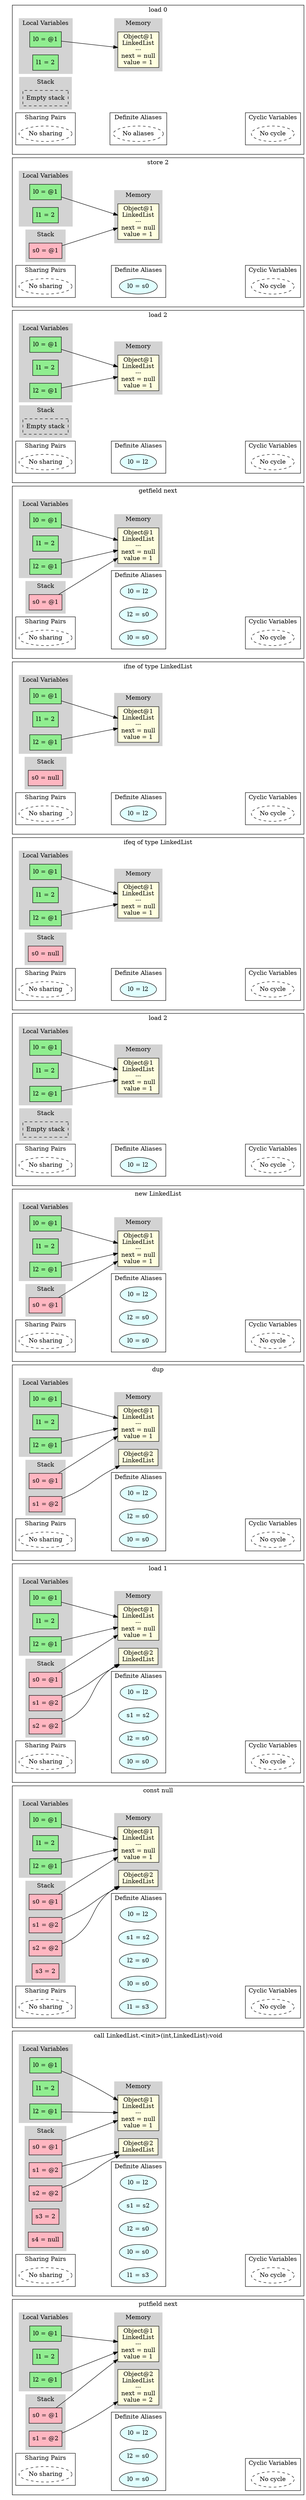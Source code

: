 digraph MemoryGraph {
 node [shape=box, style=filled, fillcolor=lightblue];
 rankdir=LR;

 // Invisible anchor subgraph
 subgraph cluster_anchor {
 style=invis;
 anchor [style=invis, shape=point, width=0, height=0];
 }

 // Starting point for subgraph ordering
 anchor_start [style=invis, shape=point];

 anchor_57148075955076 [style=invis, shape=point];
 anchor_start -> anchor_57148075955076 [style=invis];
 anchor_start = anchor_57148075955076;

 subgraph cluster_57148075955076 {
 anchor_57148075955076 [style=invis];
 label="load 0";
 subgraph cluster_locals_57148075955076 {
 label="Local Variables";
 style=filled;
 color=lightgrey;
 node [style=filled, fillcolor=lightgreen];
 "l0_57148075955076" [label="l0 = @1"];
 "l1_57148075955076" [label="l1 = 2"];
 }

 subgraph cluster_stack_57148075955076 {
 label="Stack";
 style=filled;
 color=lightgrey;
 node [style=filled, fillcolor=lightpink];
 "empty_stack_57148075955076" [label="Empty stack", style=dashed, fillcolor=white];
 }

 subgraph cluster_memory_57148075955076 {
 label="Memory";
 style=filled;
 color=lightgrey;
 node [style=filled, fillcolor=lightyellow];
 "obj1_57148075955076" [label="Object@1\nLinkedList\n---\nnext = null\nvalue = 1\n"];
 }

 "l0_57148075955076" -> "obj1_57148075955076";

 // Sharing pairs
 subgraph cluster_sharing_57148075955076 {
 label="Sharing Pairs";
 node [shape=ellipse, style=filled, fillcolor=lightyellow];
 "empty_sharing_57148075955076" [label="No sharing", style=dashed, fillcolor=white];
 }

    // Alias pairs
    subgraph cluster_aliases_57148075955076 {
      label="Definite Aliases";
      node [shape=ellipse, style=filled, fillcolor=lightcyan];
      "empty_alias_57148075955076" [label="No aliases", style=dashed, fillcolor=white];
    }

 // Cyclic variables
 subgraph cluster_cyclic_57148075955076 {
 label="Cyclic Variables";
 node [shape=ellipse];
 "empty_cyclic_57148075955076" [label="No cycle", style=dashed, fillcolor=white];
 }
 // Invisible edge for horizontal alignment
 "empty_sharing_57148075955076" -> "empty_alias_57148075955076" [style=invis, weight=10];
 // Invisible edge for horizontal alignment
 "empty_alias_57148075955076" -> "empty_cyclic_57148075955076" [style=invis, weight=10];
 }
 anchor_57148079642532 [style=invis, shape=point];
 anchor_start -> anchor_57148079642532 [style=invis];
 anchor_start = anchor_57148079642532;

 subgraph cluster_57148079642532 {
 anchor_57148079642532 [style=invis];
 label="store 2";
 subgraph cluster_locals_57148079642532 {
 label="Local Variables";
 style=filled;
 color=lightgrey;
 node [style=filled, fillcolor=lightgreen];
 "l0_57148079642532" [label="l0 = @1"];
 "l1_57148079642532" [label="l1 = 2"];
 }

 subgraph cluster_stack_57148079642532 {
 label="Stack";
 style=filled;
 color=lightgrey;
 node [style=filled, fillcolor=lightpink];
 "s0_57148079642532" [label="s0 = @1"];
 }

 subgraph cluster_memory_57148079642532 {
 label="Memory";
 style=filled;
 color=lightgrey;
 node [style=filled, fillcolor=lightyellow];
 "obj1_57148079642532" [label="Object@1\nLinkedList\n---\nnext = null\nvalue = 1\n"];
 }

 "l0_57148079642532" -> "obj1_57148079642532";
 "s0_57148079642532" -> "obj1_57148079642532";

 // Sharing pairs
 subgraph cluster_sharing_57148079642532 {
 label="Sharing Pairs";
 node [shape=ellipse, style=filled, fillcolor=lightyellow];
 "empty_sharing_57148079642532" [label="No sharing", style=dashed, fillcolor=white];
 }

    // Alias pairs
    subgraph cluster_aliases_57148079642532 {
      label="Definite Aliases";
      node [shape=ellipse, style=filled, fillcolor=lightcyan];
      "alias0_57148079642532" [label="l0 = s0"];
    }

 // Cyclic variables
 subgraph cluster_cyclic_57148079642532 {
 label="Cyclic Variables";
 node [shape=ellipse];
 "empty_cyclic_57148079642532" [label="No cycle", style=dashed, fillcolor=white];
 }
 // Invisible edge for horizontal alignment
 "empty_sharing_57148079642532" -> "alias0_57148079642532" [style=invis, weight=10];
 // Invisible edge for horizontal alignment
 "alias0_57148079642532" -> "empty_cyclic_57148079642532" [style=invis, weight=10];
 }
 anchor_57148080931416 [style=invis, shape=point];
 anchor_start -> anchor_57148080931416 [style=invis];
 anchor_start = anchor_57148080931416;

 subgraph cluster_57148080931416 {
 anchor_57148080931416 [style=invis];
 label="load 2";
 subgraph cluster_locals_57148080931416 {
 label="Local Variables";
 style=filled;
 color=lightgrey;
 node [style=filled, fillcolor=lightgreen];
 "l0_57148080931416" [label="l0 = @1"];
 "l1_57148080931416" [label="l1 = 2"];
 "l2_57148080931416" [label="l2 = @1"];
 }

 subgraph cluster_stack_57148080931416 {
 label="Stack";
 style=filled;
 color=lightgrey;
 node [style=filled, fillcolor=lightpink];
 "empty_stack_57148080931416" [label="Empty stack", style=dashed, fillcolor=white];
 }

 subgraph cluster_memory_57148080931416 {
 label="Memory";
 style=filled;
 color=lightgrey;
 node [style=filled, fillcolor=lightyellow];
 "obj1_57148080931416" [label="Object@1\nLinkedList\n---\nnext = null\nvalue = 1\n"];
 }

 "l0_57148080931416" -> "obj1_57148080931416";
 "l2_57148080931416" -> "obj1_57148080931416";

 // Sharing pairs
 subgraph cluster_sharing_57148080931416 {
 label="Sharing Pairs";
 node [shape=ellipse, style=filled, fillcolor=lightyellow];
 "empty_sharing_57148080931416" [label="No sharing", style=dashed, fillcolor=white];
 }

    // Alias pairs
    subgraph cluster_aliases_57148080931416 {
      label="Definite Aliases";
      node [shape=ellipse, style=filled, fillcolor=lightcyan];
      "alias0_57148080931416" [label="l0 = l2"];
    }

 // Cyclic variables
 subgraph cluster_cyclic_57148080931416 {
 label="Cyclic Variables";
 node [shape=ellipse];
 "empty_cyclic_57148080931416" [label="No cycle", style=dashed, fillcolor=white];
 }
 // Invisible edge for horizontal alignment
 "empty_sharing_57148080931416" -> "alias0_57148080931416" [style=invis, weight=10];
 // Invisible edge for horizontal alignment
 "alias0_57148080931416" -> "empty_cyclic_57148080931416" [style=invis, weight=10];
 }
 anchor_57148083194759 [style=invis, shape=point];
 anchor_start -> anchor_57148083194759 [style=invis];
 anchor_start = anchor_57148083194759;

 subgraph cluster_57148083194759 {
 anchor_57148083194759 [style=invis];
 label="getfield next";
 subgraph cluster_locals_57148083194759 {
 label="Local Variables";
 style=filled;
 color=lightgrey;
 node [style=filled, fillcolor=lightgreen];
 "l0_57148083194759" [label="l0 = @1"];
 "l1_57148083194759" [label="l1 = 2"];
 "l2_57148083194759" [label="l2 = @1"];
 }

 subgraph cluster_stack_57148083194759 {
 label="Stack";
 style=filled;
 color=lightgrey;
 node [style=filled, fillcolor=lightpink];
 "s0_57148083194759" [label="s0 = @1"];
 }

 subgraph cluster_memory_57148083194759 {
 label="Memory";
 style=filled;
 color=lightgrey;
 node [style=filled, fillcolor=lightyellow];
 "obj1_57148083194759" [label="Object@1\nLinkedList\n---\nnext = null\nvalue = 1\n"];
 }

 "l0_57148083194759" -> "obj1_57148083194759";
 "l2_57148083194759" -> "obj1_57148083194759";
 "s0_57148083194759" -> "obj1_57148083194759";

 // Sharing pairs
 subgraph cluster_sharing_57148083194759 {
 label="Sharing Pairs";
 node [shape=ellipse, style=filled, fillcolor=lightyellow];
 "empty_sharing_57148083194759" [label="No sharing", style=dashed, fillcolor=white];
 }

    // Alias pairs
    subgraph cluster_aliases_57148083194759 {
      label="Definite Aliases";
      node [shape=ellipse, style=filled, fillcolor=lightcyan];
      "alias0_57148083194759" [label="l0 = l2"];
      "alias1_57148083194759" [label="l2 = s0"];
      "alias2_57148083194759" [label="l0 = s0"];
    }

 // Cyclic variables
 subgraph cluster_cyclic_57148083194759 {
 label="Cyclic Variables";
 node [shape=ellipse];
 "empty_cyclic_57148083194759" [label="No cycle", style=dashed, fillcolor=white];
 }
 // Invisible edge for horizontal alignment
 "empty_sharing_57148083194759" -> "alias2_57148083194759" [style=invis, weight=10];
 // Invisible edge for horizontal alignment
 "alias2_57148083194759" -> "empty_cyclic_57148083194759" [style=invis, weight=10];
 }
 anchor_57148084755007 [style=invis, shape=point];
 anchor_start -> anchor_57148084755007 [style=invis];
 anchor_start = anchor_57148084755007;

 subgraph cluster_57148084755007 {
 anchor_57148084755007 [style=invis];
 label="ifne of type LinkedList";
 subgraph cluster_locals_57148084755007 {
 label="Local Variables";
 style=filled;
 color=lightgrey;
 node [style=filled, fillcolor=lightgreen];
 "l0_57148084755007" [label="l0 = @1"];
 "l1_57148084755007" [label="l1 = 2"];
 "l2_57148084755007" [label="l2 = @1"];
 }

 subgraph cluster_stack_57148084755007 {
 label="Stack";
 style=filled;
 color=lightgrey;
 node [style=filled, fillcolor=lightpink];
 "s0_57148084755007" [label="s0 = null"];
 }

 subgraph cluster_memory_57148084755007 {
 label="Memory";
 style=filled;
 color=lightgrey;
 node [style=filled, fillcolor=lightyellow];
 "obj1_57148084755007" [label="Object@1\nLinkedList\n---\nnext = null\nvalue = 1\n"];
 }

 "l0_57148084755007" -> "obj1_57148084755007";
 "l2_57148084755007" -> "obj1_57148084755007";

 // Sharing pairs
 subgraph cluster_sharing_57148084755007 {
 label="Sharing Pairs";
 node [shape=ellipse, style=filled, fillcolor=lightyellow];
 "empty_sharing_57148084755007" [label="No sharing", style=dashed, fillcolor=white];
 }

    // Alias pairs
    subgraph cluster_aliases_57148084755007 {
      label="Definite Aliases";
      node [shape=ellipse, style=filled, fillcolor=lightcyan];
      "alias0_57148084755007" [label="l0 = l2"];
    }

 // Cyclic variables
 subgraph cluster_cyclic_57148084755007 {
 label="Cyclic Variables";
 node [shape=ellipse];
 "empty_cyclic_57148084755007" [label="No cycle", style=dashed, fillcolor=white];
 }
 // Invisible edge for horizontal alignment
 "empty_sharing_57148084755007" -> "alias0_57148084755007" [style=invis, weight=10];
 // Invisible edge for horizontal alignment
 "alias0_57148084755007" -> "empty_cyclic_57148084755007" [style=invis, weight=10];
 }
 anchor_57148086087440 [style=invis, shape=point];
 anchor_start -> anchor_57148086087440 [style=invis];
 anchor_start = anchor_57148086087440;

 subgraph cluster_57148086087440 {
 anchor_57148086087440 [style=invis];
 label="ifeq of type LinkedList";
 subgraph cluster_locals_57148086087440 {
 label="Local Variables";
 style=filled;
 color=lightgrey;
 node [style=filled, fillcolor=lightgreen];
 "l0_57148086087440" [label="l0 = @1"];
 "l1_57148086087440" [label="l1 = 2"];
 "l2_57148086087440" [label="l2 = @1"];
 }

 subgraph cluster_stack_57148086087440 {
 label="Stack";
 style=filled;
 color=lightgrey;
 node [style=filled, fillcolor=lightpink];
 "s0_57148086087440" [label="s0 = null"];
 }

 subgraph cluster_memory_57148086087440 {
 label="Memory";
 style=filled;
 color=lightgrey;
 node [style=filled, fillcolor=lightyellow];
 "obj1_57148086087440" [label="Object@1\nLinkedList\n---\nnext = null\nvalue = 1\n"];
 }

 "l0_57148086087440" -> "obj1_57148086087440";
 "l2_57148086087440" -> "obj1_57148086087440";

 // Sharing pairs
 subgraph cluster_sharing_57148086087440 {
 label="Sharing Pairs";
 node [shape=ellipse, style=filled, fillcolor=lightyellow];
 "empty_sharing_57148086087440" [label="No sharing", style=dashed, fillcolor=white];
 }

    // Alias pairs
    subgraph cluster_aliases_57148086087440 {
      label="Definite Aliases";
      node [shape=ellipse, style=filled, fillcolor=lightcyan];
      "alias0_57148086087440" [label="l0 = l2"];
    }

 // Cyclic variables
 subgraph cluster_cyclic_57148086087440 {
 label="Cyclic Variables";
 node [shape=ellipse];
 "empty_cyclic_57148086087440" [label="No cycle", style=dashed, fillcolor=white];
 }
 // Invisible edge for horizontal alignment
 "empty_sharing_57148086087440" -> "alias0_57148086087440" [style=invis, weight=10];
 // Invisible edge for horizontal alignment
 "alias0_57148086087440" -> "empty_cyclic_57148086087440" [style=invis, weight=10];
 }
 anchor_57148087804237 [style=invis, shape=point];
 anchor_start -> anchor_57148087804237 [style=invis];
 anchor_start = anchor_57148087804237;

 subgraph cluster_57148087804237 {
 anchor_57148087804237 [style=invis];
 label="load 2";
 subgraph cluster_locals_57148087804237 {
 label="Local Variables";
 style=filled;
 color=lightgrey;
 node [style=filled, fillcolor=lightgreen];
 "l0_57148087804237" [label="l0 = @1"];
 "l1_57148087804237" [label="l1 = 2"];
 "l2_57148087804237" [label="l2 = @1"];
 }

 subgraph cluster_stack_57148087804237 {
 label="Stack";
 style=filled;
 color=lightgrey;
 node [style=filled, fillcolor=lightpink];
 "empty_stack_57148087804237" [label="Empty stack", style=dashed, fillcolor=white];
 }

 subgraph cluster_memory_57148087804237 {
 label="Memory";
 style=filled;
 color=lightgrey;
 node [style=filled, fillcolor=lightyellow];
 "obj1_57148087804237" [label="Object@1\nLinkedList\n---\nnext = null\nvalue = 1\n"];
 }

 "l0_57148087804237" -> "obj1_57148087804237";
 "l2_57148087804237" -> "obj1_57148087804237";

 // Sharing pairs
 subgraph cluster_sharing_57148087804237 {
 label="Sharing Pairs";
 node [shape=ellipse, style=filled, fillcolor=lightyellow];
 "empty_sharing_57148087804237" [label="No sharing", style=dashed, fillcolor=white];
 }

    // Alias pairs
    subgraph cluster_aliases_57148087804237 {
      label="Definite Aliases";
      node [shape=ellipse, style=filled, fillcolor=lightcyan];
      "alias0_57148087804237" [label="l0 = l2"];
    }

 // Cyclic variables
 subgraph cluster_cyclic_57148087804237 {
 label="Cyclic Variables";
 node [shape=ellipse];
 "empty_cyclic_57148087804237" [label="No cycle", style=dashed, fillcolor=white];
 }
 // Invisible edge for horizontal alignment
 "empty_sharing_57148087804237" -> "alias0_57148087804237" [style=invis, weight=10];
 // Invisible edge for horizontal alignment
 "alias0_57148087804237" -> "empty_cyclic_57148087804237" [style=invis, weight=10];
 }
 anchor_57148089458522 [style=invis, shape=point];
 anchor_start -> anchor_57148089458522 [style=invis];
 anchor_start = anchor_57148089458522;

 subgraph cluster_57148089458522 {
 anchor_57148089458522 [style=invis];
 label="new LinkedList";
 subgraph cluster_locals_57148089458522 {
 label="Local Variables";
 style=filled;
 color=lightgrey;
 node [style=filled, fillcolor=lightgreen];
 "l0_57148089458522" [label="l0 = @1"];
 "l1_57148089458522" [label="l1 = 2"];
 "l2_57148089458522" [label="l2 = @1"];
 }

 subgraph cluster_stack_57148089458522 {
 label="Stack";
 style=filled;
 color=lightgrey;
 node [style=filled, fillcolor=lightpink];
 "s0_57148089458522" [label="s0 = @1"];
 }

 subgraph cluster_memory_57148089458522 {
 label="Memory";
 style=filled;
 color=lightgrey;
 node [style=filled, fillcolor=lightyellow];
 "obj1_57148089458522" [label="Object@1\nLinkedList\n---\nnext = null\nvalue = 1\n"];
 }

 "l0_57148089458522" -> "obj1_57148089458522";
 "l2_57148089458522" -> "obj1_57148089458522";
 "s0_57148089458522" -> "obj1_57148089458522";

 // Sharing pairs
 subgraph cluster_sharing_57148089458522 {
 label="Sharing Pairs";
 node [shape=ellipse, style=filled, fillcolor=lightyellow];
 "empty_sharing_57148089458522" [label="No sharing", style=dashed, fillcolor=white];
 }

    // Alias pairs
    subgraph cluster_aliases_57148089458522 {
      label="Definite Aliases";
      node [shape=ellipse, style=filled, fillcolor=lightcyan];
      "alias0_57148089458522" [label="l0 = l2"];
      "alias1_57148089458522" [label="l2 = s0"];
      "alias2_57148089458522" [label="l0 = s0"];
    }

 // Cyclic variables
 subgraph cluster_cyclic_57148089458522 {
 label="Cyclic Variables";
 node [shape=ellipse];
 "empty_cyclic_57148089458522" [label="No cycle", style=dashed, fillcolor=white];
 }
 // Invisible edge for horizontal alignment
 "empty_sharing_57148089458522" -> "alias2_57148089458522" [style=invis, weight=10];
 // Invisible edge for horizontal alignment
 "alias2_57148089458522" -> "empty_cyclic_57148089458522" [style=invis, weight=10];
 }
 anchor_57148091183216 [style=invis, shape=point];
 anchor_start -> anchor_57148091183216 [style=invis];
 anchor_start = anchor_57148091183216;

 subgraph cluster_57148091183216 {
 anchor_57148091183216 [style=invis];
 label="dup";
 subgraph cluster_locals_57148091183216 {
 label="Local Variables";
 style=filled;
 color=lightgrey;
 node [style=filled, fillcolor=lightgreen];
 "l0_57148091183216" [label="l0 = @1"];
 "l1_57148091183216" [label="l1 = 2"];
 "l2_57148091183216" [label="l2 = @1"];
 }

 subgraph cluster_stack_57148091183216 {
 label="Stack";
 style=filled;
 color=lightgrey;
 node [style=filled, fillcolor=lightpink];
 "s0_57148091183216" [label="s0 = @1"];
 "s1_57148091183216" [label="s1 = @2"];
 }

 subgraph cluster_memory_57148091183216 {
 label="Memory";
 style=filled;
 color=lightgrey;
 node [style=filled, fillcolor=lightyellow];
 "obj1_57148091183216" [label="Object@1\nLinkedList\n---\nnext = null\nvalue = 1\n"];
 "obj2_57148091183216" [label="Object@2\nLinkedList"];
 }

 "l0_57148091183216" -> "obj1_57148091183216";
 "l2_57148091183216" -> "obj1_57148091183216";
 "s0_57148091183216" -> "obj1_57148091183216";
 "s1_57148091183216" -> "obj2_57148091183216";

 // Sharing pairs
 subgraph cluster_sharing_57148091183216 {
 label="Sharing Pairs";
 node [shape=ellipse, style=filled, fillcolor=lightyellow];
 "empty_sharing_57148091183216" [label="No sharing", style=dashed, fillcolor=white];
 }

    // Alias pairs
    subgraph cluster_aliases_57148091183216 {
      label="Definite Aliases";
      node [shape=ellipse, style=filled, fillcolor=lightcyan];
      "alias0_57148091183216" [label="l0 = l2"];
      "alias1_57148091183216" [label="l2 = s0"];
      "alias2_57148091183216" [label="l0 = s0"];
    }

 // Cyclic variables
 subgraph cluster_cyclic_57148091183216 {
 label="Cyclic Variables";
 node [shape=ellipse];
 "empty_cyclic_57148091183216" [label="No cycle", style=dashed, fillcolor=white];
 }
 // Invisible edge for horizontal alignment
 "empty_sharing_57148091183216" -> "alias2_57148091183216" [style=invis, weight=10];
 // Invisible edge for horizontal alignment
 "alias2_57148091183216" -> "empty_cyclic_57148091183216" [style=invis, weight=10];
 }
 anchor_57148093061102 [style=invis, shape=point];
 anchor_start -> anchor_57148093061102 [style=invis];
 anchor_start = anchor_57148093061102;

 subgraph cluster_57148093061102 {
 anchor_57148093061102 [style=invis];
 label="load 1";
 subgraph cluster_locals_57148093061102 {
 label="Local Variables";
 style=filled;
 color=lightgrey;
 node [style=filled, fillcolor=lightgreen];
 "l0_57148093061102" [label="l0 = @1"];
 "l1_57148093061102" [label="l1 = 2"];
 "l2_57148093061102" [label="l2 = @1"];
 }

 subgraph cluster_stack_57148093061102 {
 label="Stack";
 style=filled;
 color=lightgrey;
 node [style=filled, fillcolor=lightpink];
 "s0_57148093061102" [label="s0 = @1"];
 "s1_57148093061102" [label="s1 = @2"];
 "s2_57148093061102" [label="s2 = @2"];
 }

 subgraph cluster_memory_57148093061102 {
 label="Memory";
 style=filled;
 color=lightgrey;
 node [style=filled, fillcolor=lightyellow];
 "obj1_57148093061102" [label="Object@1\nLinkedList\n---\nnext = null\nvalue = 1\n"];
 "obj2_57148093061102" [label="Object@2\nLinkedList"];
 }

 "l0_57148093061102" -> "obj1_57148093061102";
 "l2_57148093061102" -> "obj1_57148093061102";
 "s0_57148093061102" -> "obj1_57148093061102";
 "s1_57148093061102" -> "obj2_57148093061102";
 "s2_57148093061102" -> "obj2_57148093061102";

 // Sharing pairs
 subgraph cluster_sharing_57148093061102 {
 label="Sharing Pairs";
 node [shape=ellipse, style=filled, fillcolor=lightyellow];
 "empty_sharing_57148093061102" [label="No sharing", style=dashed, fillcolor=white];
 }

    // Alias pairs
    subgraph cluster_aliases_57148093061102 {
      label="Definite Aliases";
      node [shape=ellipse, style=filled, fillcolor=lightcyan];
      "alias0_57148093061102" [label="l0 = l2"];
      "alias1_57148093061102" [label="s1 = s2"];
      "alias2_57148093061102" [label="l2 = s0"];
      "alias3_57148093061102" [label="l0 = s0"];
    }

 // Cyclic variables
 subgraph cluster_cyclic_57148093061102 {
 label="Cyclic Variables";
 node [shape=ellipse];
 "empty_cyclic_57148093061102" [label="No cycle", style=dashed, fillcolor=white];
 }
 // Invisible edge for horizontal alignment
 "empty_sharing_57148093061102" -> "alias3_57148093061102" [style=invis, weight=10];
 // Invisible edge for horizontal alignment
 "alias3_57148093061102" -> "empty_cyclic_57148093061102" [style=invis, weight=10];
 }
 anchor_57148096694451 [style=invis, shape=point];
 anchor_start -> anchor_57148096694451 [style=invis];
 anchor_start = anchor_57148096694451;

 subgraph cluster_57148096694451 {
 anchor_57148096694451 [style=invis];
 label="const null";
 subgraph cluster_locals_57148096694451 {
 label="Local Variables";
 style=filled;
 color=lightgrey;
 node [style=filled, fillcolor=lightgreen];
 "l0_57148096694451" [label="l0 = @1"];
 "l1_57148096694451" [label="l1 = 2"];
 "l2_57148096694451" [label="l2 = @1"];
 }

 subgraph cluster_stack_57148096694451 {
 label="Stack";
 style=filled;
 color=lightgrey;
 node [style=filled, fillcolor=lightpink];
 "s0_57148096694451" [label="s0 = @1"];
 "s1_57148096694451" [label="s1 = @2"];
 "s2_57148096694451" [label="s2 = @2"];
 "s3_57148096694451" [label="s3 = 2"];
 }

 subgraph cluster_memory_57148096694451 {
 label="Memory";
 style=filled;
 color=lightgrey;
 node [style=filled, fillcolor=lightyellow];
 "obj1_57148096694451" [label="Object@1\nLinkedList\n---\nnext = null\nvalue = 1\n"];
 "obj2_57148096694451" [label="Object@2\nLinkedList"];
 }

 "l0_57148096694451" -> "obj1_57148096694451";
 "l2_57148096694451" -> "obj1_57148096694451";
 "s0_57148096694451" -> "obj1_57148096694451";
 "s1_57148096694451" -> "obj2_57148096694451";
 "s2_57148096694451" -> "obj2_57148096694451";

 // Sharing pairs
 subgraph cluster_sharing_57148096694451 {
 label="Sharing Pairs";
 node [shape=ellipse, style=filled, fillcolor=lightyellow];
 "empty_sharing_57148096694451" [label="No sharing", style=dashed, fillcolor=white];
 }

    // Alias pairs
    subgraph cluster_aliases_57148096694451 {
      label="Definite Aliases";
      node [shape=ellipse, style=filled, fillcolor=lightcyan];
      "alias0_57148096694451" [label="l0 = l2"];
      "alias1_57148096694451" [label="s1 = s2"];
      "alias2_57148096694451" [label="l2 = s0"];
      "alias3_57148096694451" [label="l0 = s0"];
      "alias4_57148096694451" [label="l1 = s3"];
    }

 // Cyclic variables
 subgraph cluster_cyclic_57148096694451 {
 label="Cyclic Variables";
 node [shape=ellipse];
 "empty_cyclic_57148096694451" [label="No cycle", style=dashed, fillcolor=white];
 }
 // Invisible edge for horizontal alignment
 "empty_sharing_57148096694451" -> "alias4_57148096694451" [style=invis, weight=10];
 // Invisible edge for horizontal alignment
 "alias4_57148096694451" -> "empty_cyclic_57148096694451" [style=invis, weight=10];
 }
 anchor_57148109175605 [style=invis, shape=point];
 anchor_start -> anchor_57148109175605 [style=invis];
 anchor_start = anchor_57148109175605;

 subgraph cluster_57148109175605 {
 anchor_57148109175605 [style=invis];
 label="call LinkedList.<init>(int,LinkedList):void";
 subgraph cluster_locals_57148109175605 {
 label="Local Variables";
 style=filled;
 color=lightgrey;
 node [style=filled, fillcolor=lightgreen];
 "l0_57148109175605" [label="l0 = @1"];
 "l1_57148109175605" [label="l1 = 2"];
 "l2_57148109175605" [label="l2 = @1"];
 }

 subgraph cluster_stack_57148109175605 {
 label="Stack";
 style=filled;
 color=lightgrey;
 node [style=filled, fillcolor=lightpink];
 "s0_57148109175605" [label="s0 = @1"];
 "s1_57148109175605" [label="s1 = @2"];
 "s2_57148109175605" [label="s2 = @2"];
 "s3_57148109175605" [label="s3 = 2"];
 "s4_57148109175605" [label="s4 = null"];
 }

 subgraph cluster_memory_57148109175605 {
 label="Memory";
 style=filled;
 color=lightgrey;
 node [style=filled, fillcolor=lightyellow];
 "obj1_57148109175605" [label="Object@1\nLinkedList\n---\nnext = null\nvalue = 1\n"];
 "obj2_57148109175605" [label="Object@2\nLinkedList"];
 }

 "l0_57148109175605" -> "obj1_57148109175605";
 "l2_57148109175605" -> "obj1_57148109175605";
 "s0_57148109175605" -> "obj1_57148109175605";
 "s1_57148109175605" -> "obj2_57148109175605";
 "s2_57148109175605" -> "obj2_57148109175605";

 // Sharing pairs
 subgraph cluster_sharing_57148109175605 {
 label="Sharing Pairs";
 node [shape=ellipse, style=filled, fillcolor=lightyellow];
 "empty_sharing_57148109175605" [label="No sharing", style=dashed, fillcolor=white];
 }

    // Alias pairs
    subgraph cluster_aliases_57148109175605 {
      label="Definite Aliases";
      node [shape=ellipse, style=filled, fillcolor=lightcyan];
      "alias0_57148109175605" [label="l0 = l2"];
      "alias1_57148109175605" [label="s1 = s2"];
      "alias2_57148109175605" [label="l2 = s0"];
      "alias3_57148109175605" [label="l0 = s0"];
      "alias4_57148109175605" [label="l1 = s3"];
    }

 // Cyclic variables
 subgraph cluster_cyclic_57148109175605 {
 label="Cyclic Variables";
 node [shape=ellipse];
 "empty_cyclic_57148109175605" [label="No cycle", style=dashed, fillcolor=white];
 }
 // Invisible edge for horizontal alignment
 "empty_sharing_57148109175605" -> "alias4_57148109175605" [style=invis, weight=10];
 // Invisible edge for horizontal alignment
 "alias4_57148109175605" -> "empty_cyclic_57148109175605" [style=invis, weight=10];
 }
 anchor_57148113697825 [style=invis, shape=point];
 anchor_start -> anchor_57148113697825 [style=invis];
 anchor_start = anchor_57148113697825;

 subgraph cluster_57148113697825 {
 anchor_57148113697825 [style=invis];
 label="putfield next";
 subgraph cluster_locals_57148113697825 {
 label="Local Variables";
 style=filled;
 color=lightgrey;
 node [style=filled, fillcolor=lightgreen];
 "l0_57148113697825" [label="l0 = @1"];
 "l1_57148113697825" [label="l1 = 2"];
 "l2_57148113697825" [label="l2 = @1"];
 }

 subgraph cluster_stack_57148113697825 {
 label="Stack";
 style=filled;
 color=lightgrey;
 node [style=filled, fillcolor=lightpink];
 "s0_57148113697825" [label="s0 = @1"];
 "s1_57148113697825" [label="s1 = @2"];
 }

 subgraph cluster_memory_57148113697825 {
 label="Memory";
 style=filled;
 color=lightgrey;
 node [style=filled, fillcolor=lightyellow];
 "obj1_57148113697825" [label="Object@1\nLinkedList\n---\nnext = null\nvalue = 1\n"];
 "obj2_57148113697825" [label="Object@2\nLinkedList\n---\nnext = null\nvalue = 2\n"];
 }

 "l0_57148113697825" -> "obj1_57148113697825";
 "l2_57148113697825" -> "obj1_57148113697825";
 "s0_57148113697825" -> "obj1_57148113697825";
 "s1_57148113697825" -> "obj2_57148113697825";

 // Sharing pairs
 subgraph cluster_sharing_57148113697825 {
 label="Sharing Pairs";
 node [shape=ellipse, style=filled, fillcolor=lightyellow];
 "empty_sharing_57148113697825" [label="No sharing", style=dashed, fillcolor=white];
 }

    // Alias pairs
    subgraph cluster_aliases_57148113697825 {
      label="Definite Aliases";
      node [shape=ellipse, style=filled, fillcolor=lightcyan];
      "alias0_57148113697825" [label="l0 = l2"];
      "alias1_57148113697825" [label="l2 = s0"];
      "alias2_57148113697825" [label="l0 = s0"];
    }

 // Cyclic variables
 subgraph cluster_cyclic_57148113697825 {
 label="Cyclic Variables";
 node [shape=ellipse];
 "empty_cyclic_57148113697825" [label="No cycle", style=dashed, fillcolor=white];
 }
 // Invisible edge for horizontal alignment
 "empty_sharing_57148113697825" -> "alias2_57148113697825" [style=invis, weight=10];
 // Invisible edge for horizontal alignment
 "alias2_57148113697825" -> "empty_cyclic_57148113697825" [style=invis, weight=10];
 }
}

